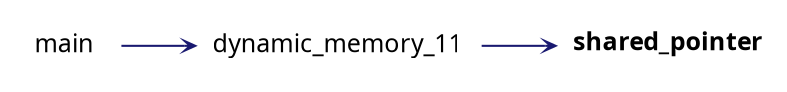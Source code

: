 digraph "shared_pointer"
{
 // INTERACTIVE_SVG=YES
 // LATEX_PDF_SIZE
  graph [];
  edge [fontname=Ubuntu labelfontsize=10 arrowhead=open arrowtail=open arrowsize=0.5];
  node [fontname=Ubuntu fontsize=12 shape=plaintext];
  rankdir="RL";
  Node1 [label=<<b>shared_pointer</b>> tooltip="shared_ptr" ];
  Node1 -> Node2 [dir="back",color="midnightblue"style="solid"];
  Node2 [label="dynamic_memory_11" URL="$group__lang11.html#ga90b35e01fc69af078797f15afe3cd85c" tooltip=" " ];
  Node2 -> Node3 [dir="back",color="midnightblue"style="solid"];
  Node3 [label="main" URL="$group__CPP11.html#ga840291bc02cba5474a4cb46a9b9566fe" tooltip=" " ];
}
